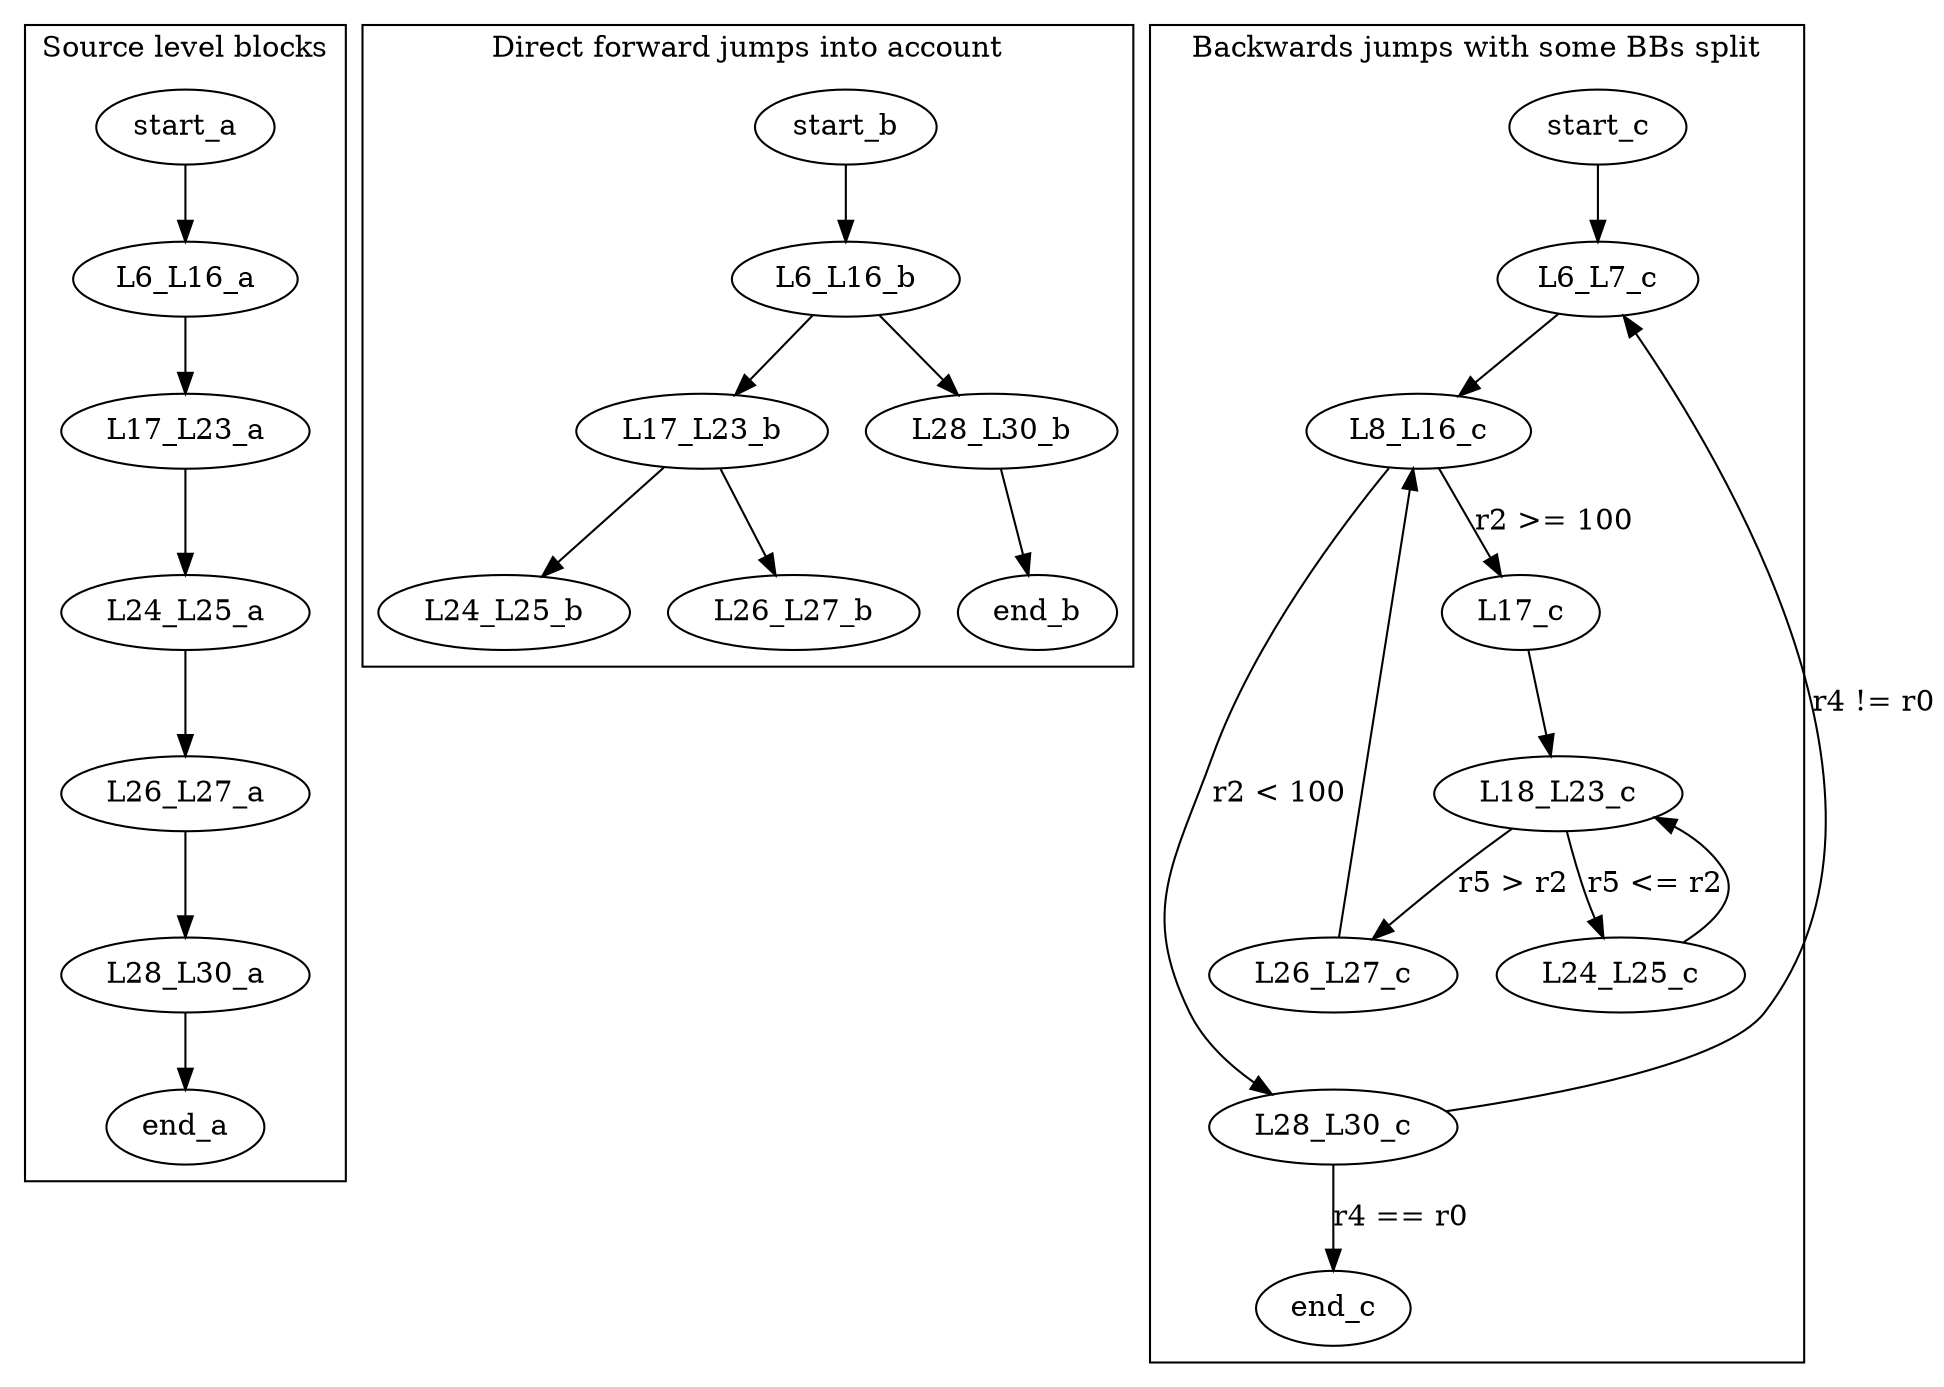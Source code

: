 digraph {
    subgraph cluster_src_level_bbs {
        label="Source level blocks";
        start_a -> L6_L16_a -> L17_L23_a -> L24_L25_a -> L26_L27_a -> L28_L30_a -> end_a;
    }
    subgraph cluster_cfg1_bbs {
        label="Direct forward jumps into account";
        start_b -> L6_L16_b;
        L6_L16_b -> L17_L23_b;
        L6_L16_b -> L28_L30_b;
        L17_L23_b -> L24_L25_b;
        L17_L23_b -> L26_L27_b;
        L28_L30_b -> end_b;
    }
    subgraph cluster_cfg2_bbs {
        label="Backwards jumps with some BBs split";
        start_c -> L6_L7_c;
        L6_L7_c -> L8_L16_c;
        L8_L16_c -> L17_c [label="r2 >= 100"];
        L8_L16_c -> L28_L30_c [label="r2 < 100"];
        L17_c -> L18_L23_c;
        L18_L23_c -> L24_L25_c [label="r5 <= r2"];
        L18_L23_c -> L26_L27_c [label="r5 > r2"];
        L24_L25_c -> L18_L23_c;
        L26_L27_c -> L8_L16_c;
        L28_L30_c -> L6_L7_c [label="r4 != r0"];
        L28_L30_c -> end_c [label="r4 == r0"];
        // I want the exit condition stuff in the bottom
        L26_L27_c -> L28_L30_c [style=invis];
    }
}
